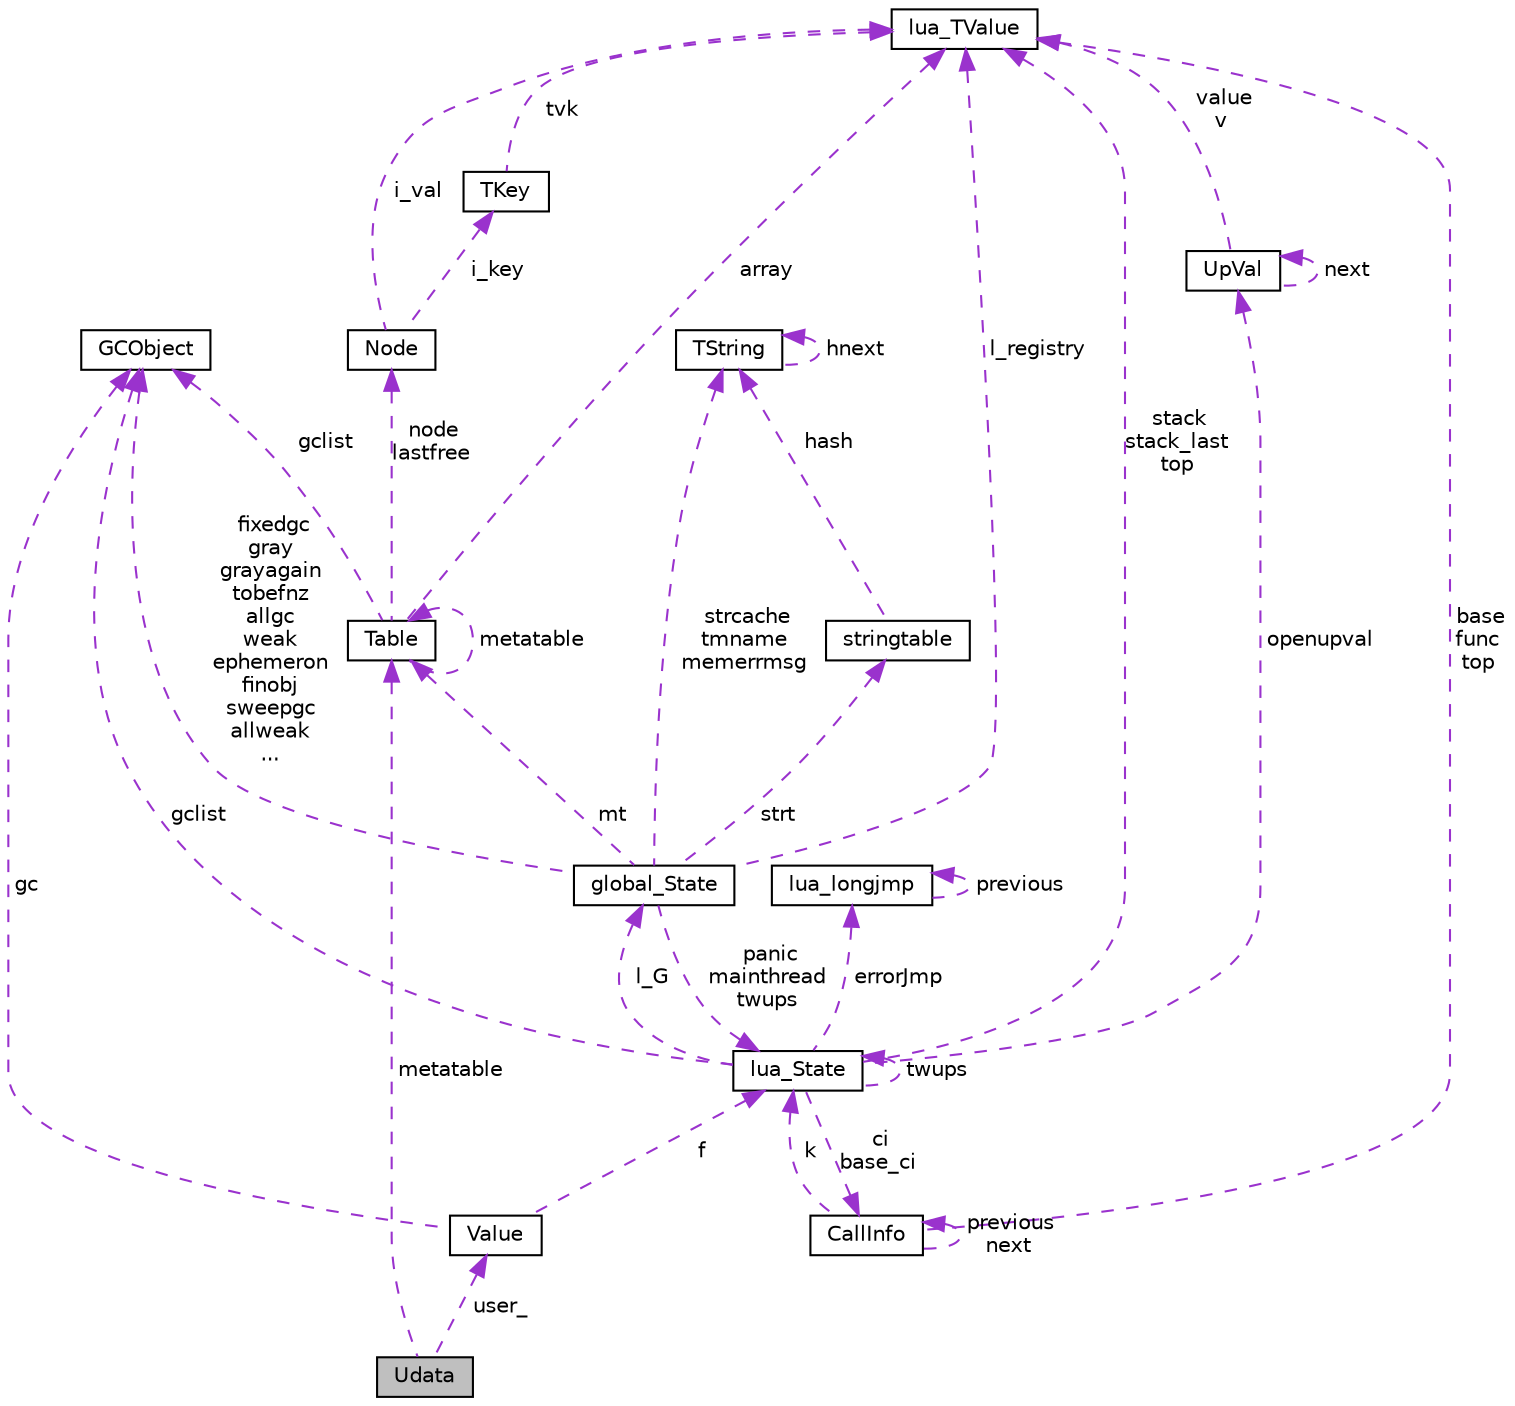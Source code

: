 digraph "Udata"
{
 // LATEX_PDF_SIZE
  edge [fontname="Helvetica",fontsize="10",labelfontname="Helvetica",labelfontsize="10"];
  node [fontname="Helvetica",fontsize="10",shape=record];
  Node1 [label="Udata",height=0.2,width=0.4,color="black", fillcolor="grey75", style="filled", fontcolor="black",tooltip=" "];
  Node2 -> Node1 [dir="back",color="darkorchid3",fontsize="10",style="dashed",label=" metatable" ,fontname="Helvetica"];
  Node2 [label="Table",height=0.2,width=0.4,color="black", fillcolor="white", style="filled",URL="$struct_table.html",tooltip=" "];
  Node3 -> Node2 [dir="back",color="darkorchid3",fontsize="10",style="dashed",label=" node\nlastfree" ,fontname="Helvetica"];
  Node3 [label="Node",height=0.2,width=0.4,color="black", fillcolor="white", style="filled",URL="$struct_node.html",tooltip=" "];
  Node4 -> Node3 [dir="back",color="darkorchid3",fontsize="10",style="dashed",label=" i_val" ,fontname="Helvetica"];
  Node4 [label="lua_TValue",height=0.2,width=0.4,color="black", fillcolor="white", style="filled",URL="$structlua___t_value.html",tooltip=" "];
  Node5 -> Node3 [dir="back",color="darkorchid3",fontsize="10",style="dashed",label=" i_key" ,fontname="Helvetica"];
  Node5 [label="TKey",height=0.2,width=0.4,color="black", fillcolor="white", style="filled",URL="$union_t_key.html",tooltip=" "];
  Node4 -> Node5 [dir="back",color="darkorchid3",fontsize="10",style="dashed",label=" tvk" ,fontname="Helvetica"];
  Node4 -> Node2 [dir="back",color="darkorchid3",fontsize="10",style="dashed",label=" array" ,fontname="Helvetica"];
  Node2 -> Node2 [dir="back",color="darkorchid3",fontsize="10",style="dashed",label=" metatable" ,fontname="Helvetica"];
  Node6 -> Node2 [dir="back",color="darkorchid3",fontsize="10",style="dashed",label=" gclist" ,fontname="Helvetica"];
  Node6 [label="GCObject",height=0.2,width=0.4,color="black", fillcolor="white", style="filled",URL="$struct_g_c_object.html",tooltip=" "];
  Node7 -> Node1 [dir="back",color="darkorchid3",fontsize="10",style="dashed",label=" user_" ,fontname="Helvetica"];
  Node7 [label="Value",height=0.2,width=0.4,color="black", fillcolor="white", style="filled",URL="$union_value.html",tooltip=" "];
  Node6 -> Node7 [dir="back",color="darkorchid3",fontsize="10",style="dashed",label=" gc" ,fontname="Helvetica"];
  Node8 -> Node7 [dir="back",color="darkorchid3",fontsize="10",style="dashed",label=" f" ,fontname="Helvetica"];
  Node8 [label="lua_State",height=0.2,width=0.4,color="black", fillcolor="white", style="filled",URL="$structlua___state.html",tooltip=" "];
  Node9 -> Node8 [dir="back",color="darkorchid3",fontsize="10",style="dashed",label=" openupval" ,fontname="Helvetica"];
  Node9 [label="UpVal",height=0.2,width=0.4,color="black", fillcolor="white", style="filled",URL="$struct_up_val.html",tooltip=" "];
  Node9 -> Node9 [dir="back",color="darkorchid3",fontsize="10",style="dashed",label=" next" ,fontname="Helvetica"];
  Node4 -> Node9 [dir="back",color="darkorchid3",fontsize="10",style="dashed",label=" value\nv" ,fontname="Helvetica"];
  Node4 -> Node8 [dir="back",color="darkorchid3",fontsize="10",style="dashed",label=" stack\nstack_last\ntop" ,fontname="Helvetica"];
  Node10 -> Node8 [dir="back",color="darkorchid3",fontsize="10",style="dashed",label=" errorJmp" ,fontname="Helvetica"];
  Node10 [label="lua_longjmp",height=0.2,width=0.4,color="black", fillcolor="white", style="filled",URL="$structlua__longjmp.html",tooltip=" "];
  Node10 -> Node10 [dir="back",color="darkorchid3",fontsize="10",style="dashed",label=" previous" ,fontname="Helvetica"];
  Node11 -> Node8 [dir="back",color="darkorchid3",fontsize="10",style="dashed",label=" l_G" ,fontname="Helvetica"];
  Node11 [label="global_State",height=0.2,width=0.4,color="black", fillcolor="white", style="filled",URL="$structglobal___state.html",tooltip=" "];
  Node4 -> Node11 [dir="back",color="darkorchid3",fontsize="10",style="dashed",label=" l_registry" ,fontname="Helvetica"];
  Node12 -> Node11 [dir="back",color="darkorchid3",fontsize="10",style="dashed",label=" strt" ,fontname="Helvetica"];
  Node12 [label="stringtable",height=0.2,width=0.4,color="black", fillcolor="white", style="filled",URL="$structstringtable.html",tooltip=" "];
  Node13 -> Node12 [dir="back",color="darkorchid3",fontsize="10",style="dashed",label=" hash" ,fontname="Helvetica"];
  Node13 [label="TString",height=0.2,width=0.4,color="black", fillcolor="white", style="filled",URL="$struct_t_string.html",tooltip=" "];
  Node13 -> Node13 [dir="back",color="darkorchid3",fontsize="10",style="dashed",label=" hnext" ,fontname="Helvetica"];
  Node13 -> Node11 [dir="back",color="darkorchid3",fontsize="10",style="dashed",label=" strcache\ntmname\nmemerrmsg" ,fontname="Helvetica"];
  Node2 -> Node11 [dir="back",color="darkorchid3",fontsize="10",style="dashed",label=" mt" ,fontname="Helvetica"];
  Node6 -> Node11 [dir="back",color="darkorchid3",fontsize="10",style="dashed",label=" fixedgc\ngray\ngrayagain\ntobefnz\nallgc\nweak\nephemeron\nfinobj\nsweepgc\nallweak\n..." ,fontname="Helvetica"];
  Node8 -> Node11 [dir="back",color="darkorchid3",fontsize="10",style="dashed",label=" panic\nmainthread\ntwups" ,fontname="Helvetica"];
  Node6 -> Node8 [dir="back",color="darkorchid3",fontsize="10",style="dashed",label=" gclist" ,fontname="Helvetica"];
  Node8 -> Node8 [dir="back",color="darkorchid3",fontsize="10",style="dashed",label=" twups" ,fontname="Helvetica"];
  Node14 -> Node8 [dir="back",color="darkorchid3",fontsize="10",style="dashed",label=" ci\nbase_ci" ,fontname="Helvetica"];
  Node14 [label="CallInfo",height=0.2,width=0.4,color="black", fillcolor="white", style="filled",URL="$struct_call_info.html",tooltip=" "];
  Node4 -> Node14 [dir="back",color="darkorchid3",fontsize="10",style="dashed",label=" base\nfunc\ntop" ,fontname="Helvetica"];
  Node8 -> Node14 [dir="back",color="darkorchid3",fontsize="10",style="dashed",label=" k" ,fontname="Helvetica"];
  Node14 -> Node14 [dir="back",color="darkorchid3",fontsize="10",style="dashed",label=" previous\nnext" ,fontname="Helvetica"];
}
